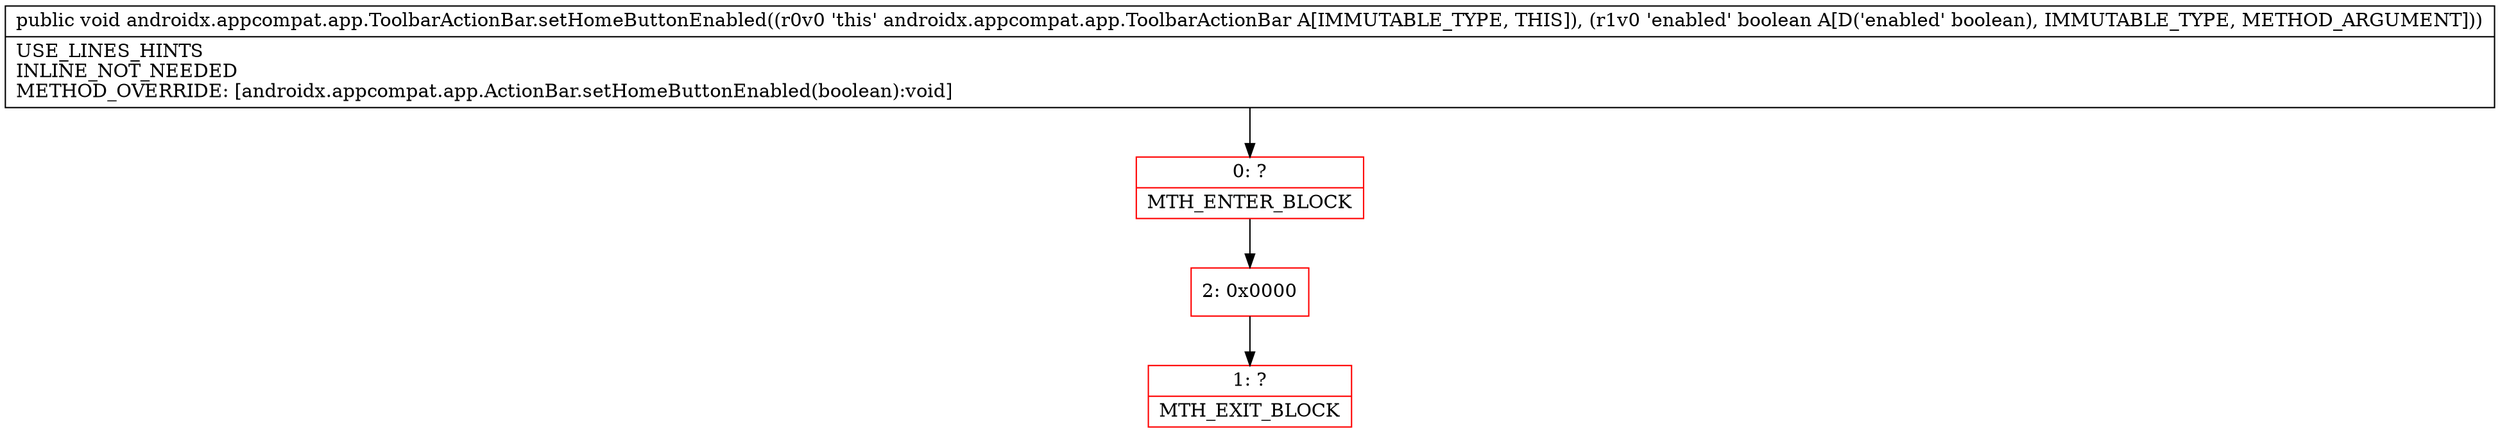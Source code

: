 digraph "CFG forandroidx.appcompat.app.ToolbarActionBar.setHomeButtonEnabled(Z)V" {
subgraph cluster_Region_1325786031 {
label = "R(0)";
node [shape=record,color=blue];
}
Node_0 [shape=record,color=red,label="{0\:\ ?|MTH_ENTER_BLOCK\l}"];
Node_2 [shape=record,color=red,label="{2\:\ 0x0000}"];
Node_1 [shape=record,color=red,label="{1\:\ ?|MTH_EXIT_BLOCK\l}"];
MethodNode[shape=record,label="{public void androidx.appcompat.app.ToolbarActionBar.setHomeButtonEnabled((r0v0 'this' androidx.appcompat.app.ToolbarActionBar A[IMMUTABLE_TYPE, THIS]), (r1v0 'enabled' boolean A[D('enabled' boolean), IMMUTABLE_TYPE, METHOD_ARGUMENT]))  | USE_LINES_HINTS\lINLINE_NOT_NEEDED\lMETHOD_OVERRIDE: [androidx.appcompat.app.ActionBar.setHomeButtonEnabled(boolean):void]\l}"];
MethodNode -> Node_0;Node_0 -> Node_2;
Node_2 -> Node_1;
}

